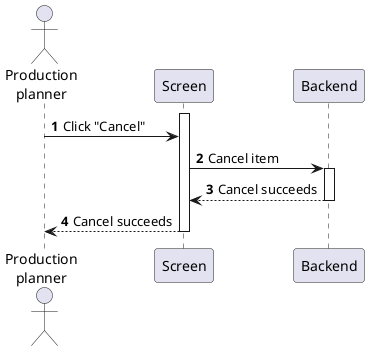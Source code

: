 @startuml purchase-requisition-cancel
autonumber

actor "Production\nplanner" as a
participant Screen as f
participant Backend as b

activate f
a -> f : Click "Cancel"
f -> b : Cancel item
activate b
return Cancel succeeds
f --> a : Cancel succeeds
deactivate f
@enduml